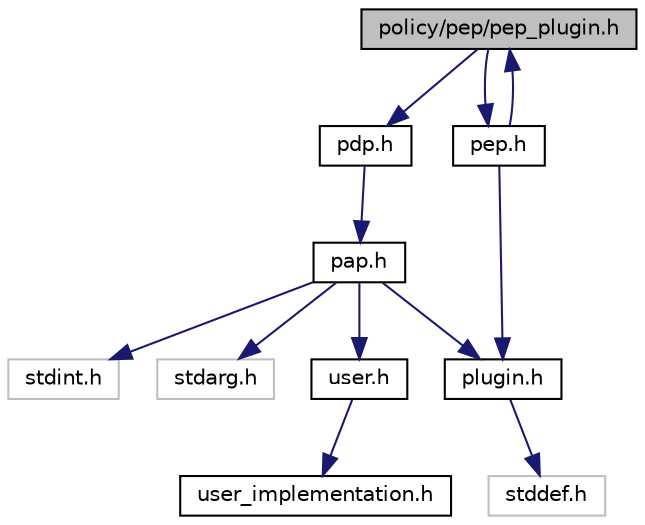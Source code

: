digraph "policy/pep/pep_plugin.h"
{
  edge [fontname="Helvetica",fontsize="10",labelfontname="Helvetica",labelfontsize="10"];
  node [fontname="Helvetica",fontsize="10",shape=record];
  Node0 [label="policy/pep/pep_plugin.h",height=0.2,width=0.4,color="black", fillcolor="grey75", style="filled", fontcolor="black"];
  Node0 -> Node1 [color="midnightblue",fontsize="10",style="solid",fontname="Helvetica"];
  Node1 [label="pdp.h",height=0.2,width=0.4,color="black", fillcolor="white", style="filled",URL="$pdp_8h.html"];
  Node1 -> Node2 [color="midnightblue",fontsize="10",style="solid",fontname="Helvetica"];
  Node2 [label="pap.h",height=0.2,width=0.4,color="black", fillcolor="white", style="filled",URL="$pap_8h.html"];
  Node2 -> Node3 [color="midnightblue",fontsize="10",style="solid",fontname="Helvetica"];
  Node3 [label="stdarg.h",height=0.2,width=0.4,color="grey75", fillcolor="white", style="filled"];
  Node2 -> Node4 [color="midnightblue",fontsize="10",style="solid",fontname="Helvetica"];
  Node4 [label="stdint.h",height=0.2,width=0.4,color="grey75", fillcolor="white", style="filled"];
  Node2 -> Node5 [color="midnightblue",fontsize="10",style="solid",fontname="Helvetica"];
  Node5 [label="plugin.h",height=0.2,width=0.4,color="black", fillcolor="white", style="filled",URL="$plugin_8h.html"];
  Node5 -> Node6 [color="midnightblue",fontsize="10",style="solid",fontname="Helvetica"];
  Node6 [label="stddef.h",height=0.2,width=0.4,color="grey75", fillcolor="white", style="filled"];
  Node2 -> Node7 [color="midnightblue",fontsize="10",style="solid",fontname="Helvetica"];
  Node7 [label="user.h",height=0.2,width=0.4,color="black", fillcolor="white", style="filled",URL="$user_8h.html"];
  Node7 -> Node8 [color="midnightblue",fontsize="10",style="solid",fontname="Helvetica"];
  Node8 [label="user_implementation.h",height=0.2,width=0.4,color="black", fillcolor="white", style="filled",URL="$user__implementation_8h.html"];
  Node0 -> Node9 [color="midnightblue",fontsize="10",style="solid",fontname="Helvetica"];
  Node9 [label="pep.h",height=0.2,width=0.4,color="black", fillcolor="white", style="filled",URL="$pep_8h.html"];
  Node9 -> Node0 [color="midnightblue",fontsize="10",style="solid",fontname="Helvetica"];
  Node9 -> Node5 [color="midnightblue",fontsize="10",style="solid",fontname="Helvetica"];
}
